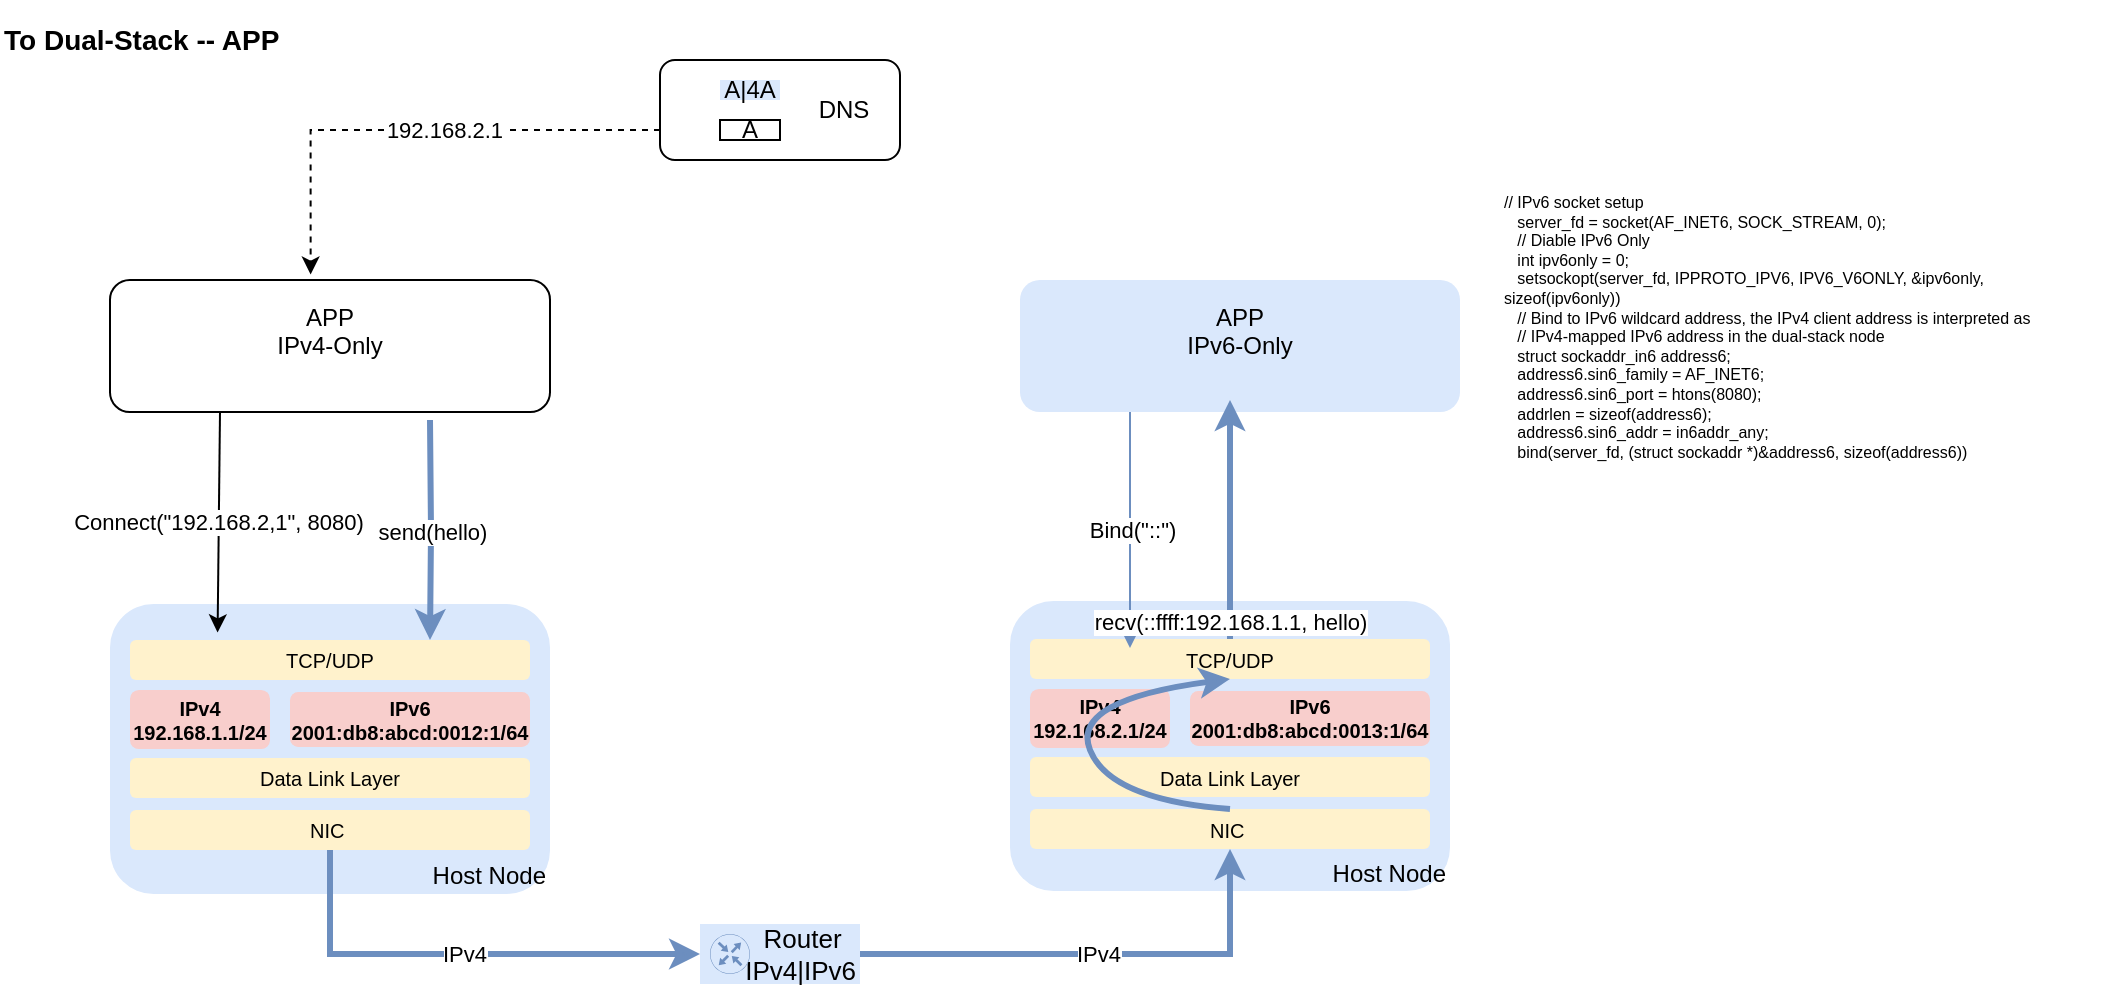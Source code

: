 <mxfile version="24.2.5" type="github">
  <diagram name="Page-1" id="xjiAPtrzyKvg3kKw2uAh">
    <mxGraphModel dx="1910" dy="223" grid="1" gridSize="10" guides="1" tooltips="1" connect="1" arrows="1" fold="1" page="1" pageScale="1" pageWidth="850" pageHeight="450" math="0" shadow="0">
      <root>
        <mxCell id="0" />
        <mxCell id="1" parent="0" />
        <mxCell id="b_SJug2i7i0UwpOHzamp-19" value="192.168.2.1" style="endArrow=classic;html=1;rounded=0;exitX=0;exitY=0.5;exitDx=0;exitDy=0;dashed=1;edgeStyle=orthogonalEdgeStyle;entryX=0.456;entryY=-0.041;entryDx=0;entryDy=0;entryPerimeter=0;" edge="1" parent="1" source="b_SJug2i7i0UwpOHzamp-18" target="b_SJug2i7i0UwpOHzamp-62">
          <mxGeometry width="50" height="50" relative="1" as="geometry">
            <mxPoint x="73.5" y="580" as="sourcePoint" />
            <mxPoint x="153.5" y="556" as="targetPoint" />
          </mxGeometry>
        </mxCell>
        <mxCell id="b_SJug2i7i0UwpOHzamp-20" value="To Dual-Stack -- APP" style="rounded=0;whiteSpace=wrap;html=1;align=left;fontSize=14;strokeColor=none;labelBorderColor=none;fontStyle=1;fillColor=none;" vertex="1" parent="1">
          <mxGeometry x="-40" y="460" width="245" height="40" as="geometry" />
        </mxCell>
        <mxCell id="b_SJug2i7i0UwpOHzamp-3" value="Host Node" style="whiteSpace=wrap;html=1;rounded=1;fillColor=#dae8fc;strokeColor=none;verticalAlign=bottom;align=right;" vertex="1" parent="1">
          <mxGeometry x="15" y="762" width="220" height="145" as="geometry" />
        </mxCell>
        <mxCell id="b_SJug2i7i0UwpOHzamp-48" value="" style="group" vertex="1" connectable="0" parent="1">
          <mxGeometry x="25" y="780" width="210" height="120" as="geometry" />
        </mxCell>
        <mxCell id="b_SJug2i7i0UwpOHzamp-22" value="&lt;div style=&quot;&quot;&gt;&lt;span style=&quot;background-color: initial;&quot;&gt;NIC&amp;nbsp;&lt;/span&gt;&lt;/div&gt;" style="rounded=1;whiteSpace=wrap;html=1;fontSize=10;strokeWidth=1;strokeColor=none;fillColor=#fff2cc;align=center;" vertex="1" parent="b_SJug2i7i0UwpOHzamp-48">
          <mxGeometry y="85" width="200" height="20" as="geometry" />
        </mxCell>
        <mxCell id="b_SJug2i7i0UwpOHzamp-24" value="IPv6&lt;div&gt;&lt;div&gt;2001:db8:abcd:0012:1/64&lt;/div&gt;&lt;/div&gt;" style="rounded=1;whiteSpace=wrap;html=1;fontSize=10;strokeWidth=1;strokeColor=none;fillColor=#f8cecc;fontStyle=1" vertex="1" parent="b_SJug2i7i0UwpOHzamp-48">
          <mxGeometry x="80" y="26" width="120" height="27.5" as="geometry" />
        </mxCell>
        <mxCell id="b_SJug2i7i0UwpOHzamp-43" value="Data Link Layer" style="rounded=1;whiteSpace=wrap;html=1;fontSize=10;strokeWidth=1;strokeColor=none;fillColor=#fff2cc;align=center;" vertex="1" parent="b_SJug2i7i0UwpOHzamp-48">
          <mxGeometry y="59" width="200" height="20" as="geometry" />
        </mxCell>
        <mxCell id="b_SJug2i7i0UwpOHzamp-46" value="IPv4&lt;div&gt;192.168.1.1/24&lt;/div&gt;" style="rounded=1;whiteSpace=wrap;html=1;fontSize=10;strokeWidth=1;strokeColor=none;fillColor=#f8cecc;fontStyle=1" vertex="1" parent="b_SJug2i7i0UwpOHzamp-48">
          <mxGeometry y="25" width="70" height="29.5" as="geometry" />
        </mxCell>
        <mxCell id="b_SJug2i7i0UwpOHzamp-47" value="TCP/UDP" style="rounded=1;whiteSpace=wrap;html=1;fontSize=10;strokeWidth=1;strokeColor=none;fillColor=#fff2cc;align=center;" vertex="1" parent="b_SJug2i7i0UwpOHzamp-48">
          <mxGeometry width="200" height="20" as="geometry" />
        </mxCell>
        <mxCell id="b_SJug2i7i0UwpOHzamp-49" value="Host Node" style="whiteSpace=wrap;html=1;rounded=1;fillColor=#dae8fc;strokeColor=none;verticalAlign=bottom;align=right;" vertex="1" parent="1">
          <mxGeometry x="465" y="760.5" width="220" height="145" as="geometry" />
        </mxCell>
        <mxCell id="b_SJug2i7i0UwpOHzamp-50" value="" style="group" vertex="1" connectable="0" parent="1">
          <mxGeometry x="475" y="779.5" width="210" height="120" as="geometry" />
        </mxCell>
        <mxCell id="b_SJug2i7i0UwpOHzamp-51" value="&lt;div style=&quot;&quot;&gt;&lt;span style=&quot;background-color: initial;&quot;&gt;NIC&amp;nbsp;&lt;/span&gt;&lt;/div&gt;" style="rounded=1;whiteSpace=wrap;html=1;fontSize=10;strokeWidth=1;strokeColor=none;fillColor=#fff2cc;align=center;" vertex="1" parent="b_SJug2i7i0UwpOHzamp-50">
          <mxGeometry y="85" width="200" height="20" as="geometry" />
        </mxCell>
        <mxCell id="b_SJug2i7i0UwpOHzamp-52" value="IPv6&lt;div&gt;&lt;div&gt;2001:db8:abcd:0013:1/64&lt;/div&gt;&lt;/div&gt;" style="rounded=1;whiteSpace=wrap;html=1;fontSize=10;strokeWidth=1;strokeColor=none;fillColor=#f8cecc;fontStyle=1" vertex="1" parent="b_SJug2i7i0UwpOHzamp-50">
          <mxGeometry x="80" y="26" width="120" height="27.5" as="geometry" />
        </mxCell>
        <mxCell id="b_SJug2i7i0UwpOHzamp-53" value="Data Link Layer" style="rounded=1;whiteSpace=wrap;html=1;fontSize=10;strokeWidth=1;strokeColor=none;fillColor=#fff2cc;align=center;" vertex="1" parent="b_SJug2i7i0UwpOHzamp-50">
          <mxGeometry y="59" width="200" height="20" as="geometry" />
        </mxCell>
        <mxCell id="b_SJug2i7i0UwpOHzamp-54" value="IPv4&lt;div&gt;192.168.2.1/24&lt;/div&gt;" style="rounded=1;whiteSpace=wrap;html=1;fontSize=10;strokeWidth=1;strokeColor=none;fillColor=#f8cecc;fontStyle=1" vertex="1" parent="b_SJug2i7i0UwpOHzamp-50">
          <mxGeometry y="25" width="70" height="29.5" as="geometry" />
        </mxCell>
        <mxCell id="b_SJug2i7i0UwpOHzamp-55" value="TCP/UDP" style="rounded=1;whiteSpace=wrap;html=1;fontSize=10;strokeWidth=1;strokeColor=none;fillColor=#fff2cc;align=center;" vertex="1" parent="b_SJug2i7i0UwpOHzamp-50">
          <mxGeometry width="200" height="20" as="geometry" />
        </mxCell>
        <mxCell id="b_SJug2i7i0UwpOHzamp-60" value="" style="curved=1;endArrow=classic;html=1;rounded=0;strokeWidth=3;exitX=0.5;exitY=0;exitDx=0;exitDy=0;entryX=0.5;entryY=1;entryDx=0;entryDy=0;strokeColor=#6c8ebf;" edge="1" parent="b_SJug2i7i0UwpOHzamp-50" source="b_SJug2i7i0UwpOHzamp-51" target="b_SJug2i7i0UwpOHzamp-55">
          <mxGeometry width="50" height="50" relative="1" as="geometry">
            <mxPoint x="90" y="100.5" as="sourcePoint" />
            <mxPoint x="140" y="50.5" as="targetPoint" />
            <Array as="points">
              <mxPoint x="40" y="80.5" />
              <mxPoint x="20" y="30.5" />
            </Array>
          </mxGeometry>
        </mxCell>
        <mxCell id="b_SJug2i7i0UwpOHzamp-10" value="IPv4" style="endArrow=classic;html=1;rounded=0;exitX=1;exitY=0.5;exitDx=0;exitDy=0;fillColor=#dae8fc;strokeColor=#6c8ebf;edgeStyle=orthogonalEdgeStyle;strokeWidth=3;entryX=0.5;entryY=1;entryDx=0;entryDy=0;" edge="1" parent="1" source="b_SJug2i7i0UwpOHzamp-4" target="b_SJug2i7i0UwpOHzamp-51">
          <mxGeometry width="50" height="50" relative="1" as="geometry">
            <mxPoint x="445" y="894" as="sourcePoint" />
            <mxPoint x="580" y="892" as="targetPoint" />
          </mxGeometry>
        </mxCell>
        <mxCell id="b_SJug2i7i0UwpOHzamp-56" value="APP&lt;div&gt;&lt;div style=&quot;&quot;&gt;&lt;span style=&quot;background-color: initial;&quot;&gt;IPv6-Only&lt;/span&gt;&lt;/div&gt;&lt;div data-sider-select-id=&quot;33506169-b03d-43fa-859e-f544d424c816&quot;&gt;&lt;br&gt;&lt;/div&gt;&lt;/div&gt;" style="rounded=1;whiteSpace=wrap;html=1;fillColor=#dae8fc;strokeColor=none;align=center;verticalAlign=middle;" vertex="1" parent="1">
          <mxGeometry x="470" y="600" width="220" height="66" as="geometry" />
        </mxCell>
        <mxCell id="b_SJug2i7i0UwpOHzamp-57" value="&lt;span style=&quot;font-size: 8px;&quot; class=&quot;s1&quot;&gt;// IPv6 socket setup&lt;/span&gt;&lt;br&gt;&lt;span style=&quot;font-size: 8px;&quot; class=&quot;s1&quot;&gt;&lt;span style=&quot;font-size: 8px;&quot; class=&quot;Apple-converted-space&quot;&gt;&amp;nbsp;&amp;nbsp; &lt;/span&gt;server_fd = socket(AF_INET6, SOCK_STREAM, 0);&lt;/span&gt;&lt;br&gt;&lt;span style=&quot;font-size: 8px;&quot; class=&quot;s1&quot;&gt;&lt;span style=&quot;font-size: 8px;&quot; class=&quot;Apple-converted-space&quot;&gt;&amp;nbsp;&amp;nbsp; &lt;/span&gt;// Diable IPv6 Only&lt;/span&gt;&lt;br&gt;&lt;span style=&quot;font-size: 8px;&quot; class=&quot;s1&quot;&gt;&lt;span style=&quot;font-size: 8px;&quot; class=&quot;Apple-converted-space&quot;&gt;&amp;nbsp;&amp;nbsp; &lt;/span&gt;int ipv6only = 0;&lt;/span&gt;&lt;br&gt;&lt;span style=&quot;font-size: 8px;&quot; class=&quot;s1&quot;&gt;&lt;span style=&quot;font-size: 8px;&quot; class=&quot;Apple-converted-space&quot;&gt;&amp;nbsp;&amp;nbsp; &lt;/span&gt;setsockopt(server_fd, IPPROTO_IPV6, IPV6_V6ONLY, &amp;amp;ipv6only, sizeof(ipv6only))&lt;/span&gt;&lt;br&gt;&lt;span style=&quot;font-size: 8px;&quot; class=&quot;s1&quot;&gt;&lt;span style=&quot;font-size: 8px;&quot; class=&quot;Apple-converted-space&quot;&gt;&amp;nbsp;&amp;nbsp; &lt;/span&gt;// Bind to IPv6 wildcard address, the IPv4 client address is interpreted as &lt;span style=&quot;font-size: 8px;&quot; class=&quot;Apple-converted-space&quot;&gt;&amp;nbsp;&lt;/span&gt;&lt;/span&gt;&lt;br&gt;&lt;span style=&quot;font-size: 8px;&quot; class=&quot;s1&quot;&gt;&lt;span style=&quot;font-size: 8px;&quot; class=&quot;Apple-converted-space&quot;&gt;&amp;nbsp;&amp;nbsp; &lt;/span&gt;// IPv4-mapped IPv6 address in the dual-stack node&lt;/span&gt;&lt;br&gt;&lt;span style=&quot;font-size: 8px;&quot; class=&quot;s1&quot;&gt;&lt;span style=&quot;font-size: 8px;&quot; class=&quot;Apple-converted-space&quot;&gt;&amp;nbsp;&amp;nbsp; &lt;/span&gt;struct sockaddr_in6 address6;&lt;/span&gt;&lt;br&gt;&lt;span style=&quot;font-size: 8px;&quot; class=&quot;s1&quot;&gt;&lt;span style=&quot;font-size: 8px;&quot; class=&quot;Apple-converted-space&quot;&gt;&amp;nbsp;&amp;nbsp; &lt;/span&gt;address6.sin6_family = AF_INET6;&lt;/span&gt;&lt;br&gt;&lt;span style=&quot;font-size: 8px;&quot; class=&quot;s1&quot;&gt;&lt;span style=&quot;font-size: 8px;&quot; class=&quot;Apple-converted-space&quot;&gt;&amp;nbsp;&amp;nbsp; &lt;/span&gt;address6.sin6_port = htons(8080);&lt;/span&gt;&lt;br&gt;&lt;span style=&quot;font-size: 8px;&quot; class=&quot;s1&quot;&gt;&lt;span style=&quot;font-size: 8px;&quot; class=&quot;Apple-converted-space&quot;&gt;&amp;nbsp;&amp;nbsp; &lt;/span&gt;addrlen = sizeof(address6);&lt;/span&gt;&lt;br&gt;&lt;span style=&quot;font-size: 8px;&quot; class=&quot;s1&quot;&gt;&lt;span style=&quot;font-size: 8px;&quot; class=&quot;Apple-converted-space&quot;&gt;&amp;nbsp;&amp;nbsp; &lt;/span&gt;address6.sin6_addr = in6addr_any;&lt;/span&gt;&lt;br&gt;&lt;span style=&quot;font-size: 8px;&quot; class=&quot;s1&quot;&gt;&lt;span style=&quot;font-size: 8px;&quot; class=&quot;Apple-converted-space&quot;&gt;&amp;nbsp;&amp;nbsp; &lt;/span&gt;bind(server_fd, (struct sockaddr *)&amp;amp;address6, sizeof(address6))&lt;/span&gt;&lt;br&gt;&lt;p style=&quot;font-size: 8px;&quot; class=&quot;p2&quot;&gt;&lt;span style=&quot;font-size: 8px;&quot; class=&quot;s1&quot;&gt;&lt;span style=&quot;font-size: 8px;&quot; class=&quot;Apple-converted-space&quot;&gt;&amp;nbsp;&amp;nbsp; &amp;nbsp;&lt;/span&gt;&lt;/span&gt;&lt;/p&gt;" style="text;whiteSpace=wrap;html=1;fontSize=8;" vertex="1" parent="1">
          <mxGeometry x="710" y="550" width="300" height="150" as="geometry" />
        </mxCell>
        <mxCell id="b_SJug2i7i0UwpOHzamp-58" value="Bind(&quot;::&quot;)" style="endArrow=classic;html=1;rounded=0;exitX=0.25;exitY=1;exitDx=0;exitDy=0;fillColor=#dae8fc;strokeColor=#6c8ebf;edgeStyle=orthogonalEdgeStyle;strokeWidth=1;" edge="1" parent="1" source="b_SJug2i7i0UwpOHzamp-56">
          <mxGeometry width="50" height="50" relative="1" as="geometry">
            <mxPoint x="326" y="947" as="sourcePoint" />
            <mxPoint x="525" y="784" as="targetPoint" />
          </mxGeometry>
        </mxCell>
        <mxCell id="b_SJug2i7i0UwpOHzamp-59" value="recv(::ffff:192.168.1.1, hello)" style="endArrow=classic;html=1;rounded=0;exitX=0.5;exitY=0;exitDx=0;exitDy=0;fillColor=#dae8fc;strokeColor=#6c8ebf;edgeStyle=orthogonalEdgeStyle;strokeWidth=3;" edge="1" parent="1" source="b_SJug2i7i0UwpOHzamp-55">
          <mxGeometry x="-0.005" y="-50" width="50" height="50" relative="1" as="geometry">
            <mxPoint x="326" y="947" as="sourcePoint" />
            <mxPoint x="575" y="660" as="targetPoint" />
            <mxPoint y="1" as="offset" />
          </mxGeometry>
        </mxCell>
        <mxCell id="b_SJug2i7i0UwpOHzamp-61" value="Connect(&quot;192.168.2,1&quot;, 8080)" style="endArrow=classic;html=1;rounded=0;exitX=0.25;exitY=1;exitDx=0;exitDy=0;entryX=0.219;entryY=-0.189;entryDx=0;entryDy=0;entryPerimeter=0;" edge="1" parent="1" source="b_SJug2i7i0UwpOHzamp-62" target="b_SJug2i7i0UwpOHzamp-47">
          <mxGeometry width="50" height="50" relative="1" as="geometry">
            <mxPoint x="150" y="686" as="sourcePoint" />
            <mxPoint x="105" y="790" as="targetPoint" />
          </mxGeometry>
        </mxCell>
        <mxCell id="b_SJug2i7i0UwpOHzamp-62" value="APP&lt;div&gt;&lt;div style=&quot;&quot;&gt;&lt;span style=&quot;background-color: initial;&quot;&gt;IPv4-Only&lt;/span&gt;&lt;/div&gt;&lt;div data-sider-select-id=&quot;33506169-b03d-43fa-859e-f544d424c816&quot;&gt;&lt;br&gt;&lt;/div&gt;&lt;/div&gt;" style="rounded=1;whiteSpace=wrap;html=1;align=center;verticalAlign=middle;" vertex="1" parent="1">
          <mxGeometry x="15" y="600" width="220" height="66" as="geometry" />
        </mxCell>
        <mxCell id="b_SJug2i7i0UwpOHzamp-64" value="send(hello)" style="endArrow=classic;html=1;rounded=0;fillColor=#dae8fc;strokeColor=#6c8ebf;edgeStyle=orthogonalEdgeStyle;strokeWidth=3;entryX=0.75;entryY=0;entryDx=0;entryDy=0;" edge="1" parent="1" target="b_SJug2i7i0UwpOHzamp-47">
          <mxGeometry width="50" height="50" relative="1" as="geometry">
            <mxPoint x="175" y="670" as="sourcePoint" />
            <mxPoint x="585" y="895" as="targetPoint" />
          </mxGeometry>
        </mxCell>
        <mxCell id="b_SJug2i7i0UwpOHzamp-65" value="IPv4" style="endArrow=classic;html=1;rounded=0;exitX=0.5;exitY=1;exitDx=0;exitDy=0;fillColor=#dae8fc;strokeColor=#6c8ebf;edgeStyle=orthogonalEdgeStyle;strokeWidth=3;entryX=0;entryY=0.5;entryDx=0;entryDy=0;" edge="1" parent="1" source="b_SJug2i7i0UwpOHzamp-22" target="b_SJug2i7i0UwpOHzamp-4">
          <mxGeometry width="50" height="50" relative="1" as="geometry">
            <mxPoint x="326" y="947" as="sourcePoint" />
            <mxPoint x="585" y="895" as="targetPoint" />
          </mxGeometry>
        </mxCell>
        <mxCell id="b_SJug2i7i0UwpOHzamp-66" value="" style="group" vertex="1" connectable="0" parent="1">
          <mxGeometry x="310" y="922" width="80" height="30" as="geometry" />
        </mxCell>
        <mxCell id="b_SJug2i7i0UwpOHzamp-4" value="Router&amp;nbsp;&amp;nbsp;&lt;div style=&quot;font-size: 13px;&quot;&gt;IPv4|IPv6&lt;/div&gt;" style="rounded=0;whiteSpace=wrap;html=1;fontSize=13;verticalAlign=middle;align=right;fillColor=#dae8fc;strokeColor=none;" vertex="1" parent="b_SJug2i7i0UwpOHzamp-66">
          <mxGeometry width="80" height="30" as="geometry" />
        </mxCell>
        <mxCell id="b_SJug2i7i0UwpOHzamp-9" value="" style="sketch=0;points=[[0.5,0,0],[1,0.5,0],[0.5,1,0],[0,0.5,0],[0.145,0.145,0],[0.856,0.145,0],[0.855,0.856,0],[0.145,0.855,0]];verticalLabelPosition=bottom;html=1;verticalAlign=top;aspect=fixed;align=center;pointerEvents=1;shape=mxgraph.cisco19.rect;prIcon=router;fillColor=#dae8fc;strokeColor=#6c8ebf;" vertex="1" parent="b_SJug2i7i0UwpOHzamp-66">
          <mxGeometry x="5" y="5" width="20" height="20" as="geometry" />
        </mxCell>
        <mxCell id="b_SJug2i7i0UwpOHzamp-68" value="" style="group" vertex="1" connectable="0" parent="1">
          <mxGeometry x="290" y="490" width="120" height="50" as="geometry" />
        </mxCell>
        <mxCell id="b_SJug2i7i0UwpOHzamp-5" value="DNS&amp;nbsp; &amp;nbsp;&amp;nbsp;" style="rounded=1;whiteSpace=wrap;html=1;align=right;verticalAlign=middle;container=0;" vertex="1" parent="b_SJug2i7i0UwpOHzamp-68">
          <mxGeometry width="120" height="50" as="geometry" />
        </mxCell>
        <mxCell id="b_SJug2i7i0UwpOHzamp-17" value="A|4A" style="rounded=0;whiteSpace=wrap;html=1;fillColor=#dae8fc;strokeColor=none;" vertex="1" parent="b_SJug2i7i0UwpOHzamp-68">
          <mxGeometry x="30" y="10" width="30" height="10" as="geometry" />
        </mxCell>
        <mxCell id="b_SJug2i7i0UwpOHzamp-18" value="A" style="rounded=0;whiteSpace=wrap;html=1;" vertex="1" parent="b_SJug2i7i0UwpOHzamp-68">
          <mxGeometry x="30" y="30" width="30" height="10" as="geometry" />
        </mxCell>
      </root>
    </mxGraphModel>
  </diagram>
</mxfile>
